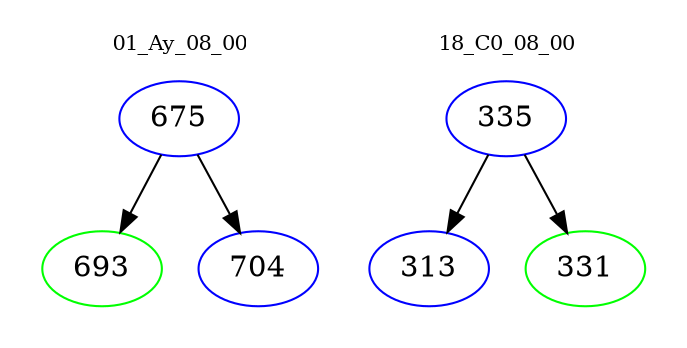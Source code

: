 digraph{
subgraph cluster_0 {
color = white
label = "01_Ay_08_00";
fontsize=10;
T0_675 [label="675", color="blue"]
T0_675 -> T0_693 [color="black"]
T0_693 [label="693", color="green"]
T0_675 -> T0_704 [color="black"]
T0_704 [label="704", color="blue"]
}
subgraph cluster_1 {
color = white
label = "18_C0_08_00";
fontsize=10;
T1_335 [label="335", color="blue"]
T1_335 -> T1_313 [color="black"]
T1_313 [label="313", color="blue"]
T1_335 -> T1_331 [color="black"]
T1_331 [label="331", color="green"]
}
}
